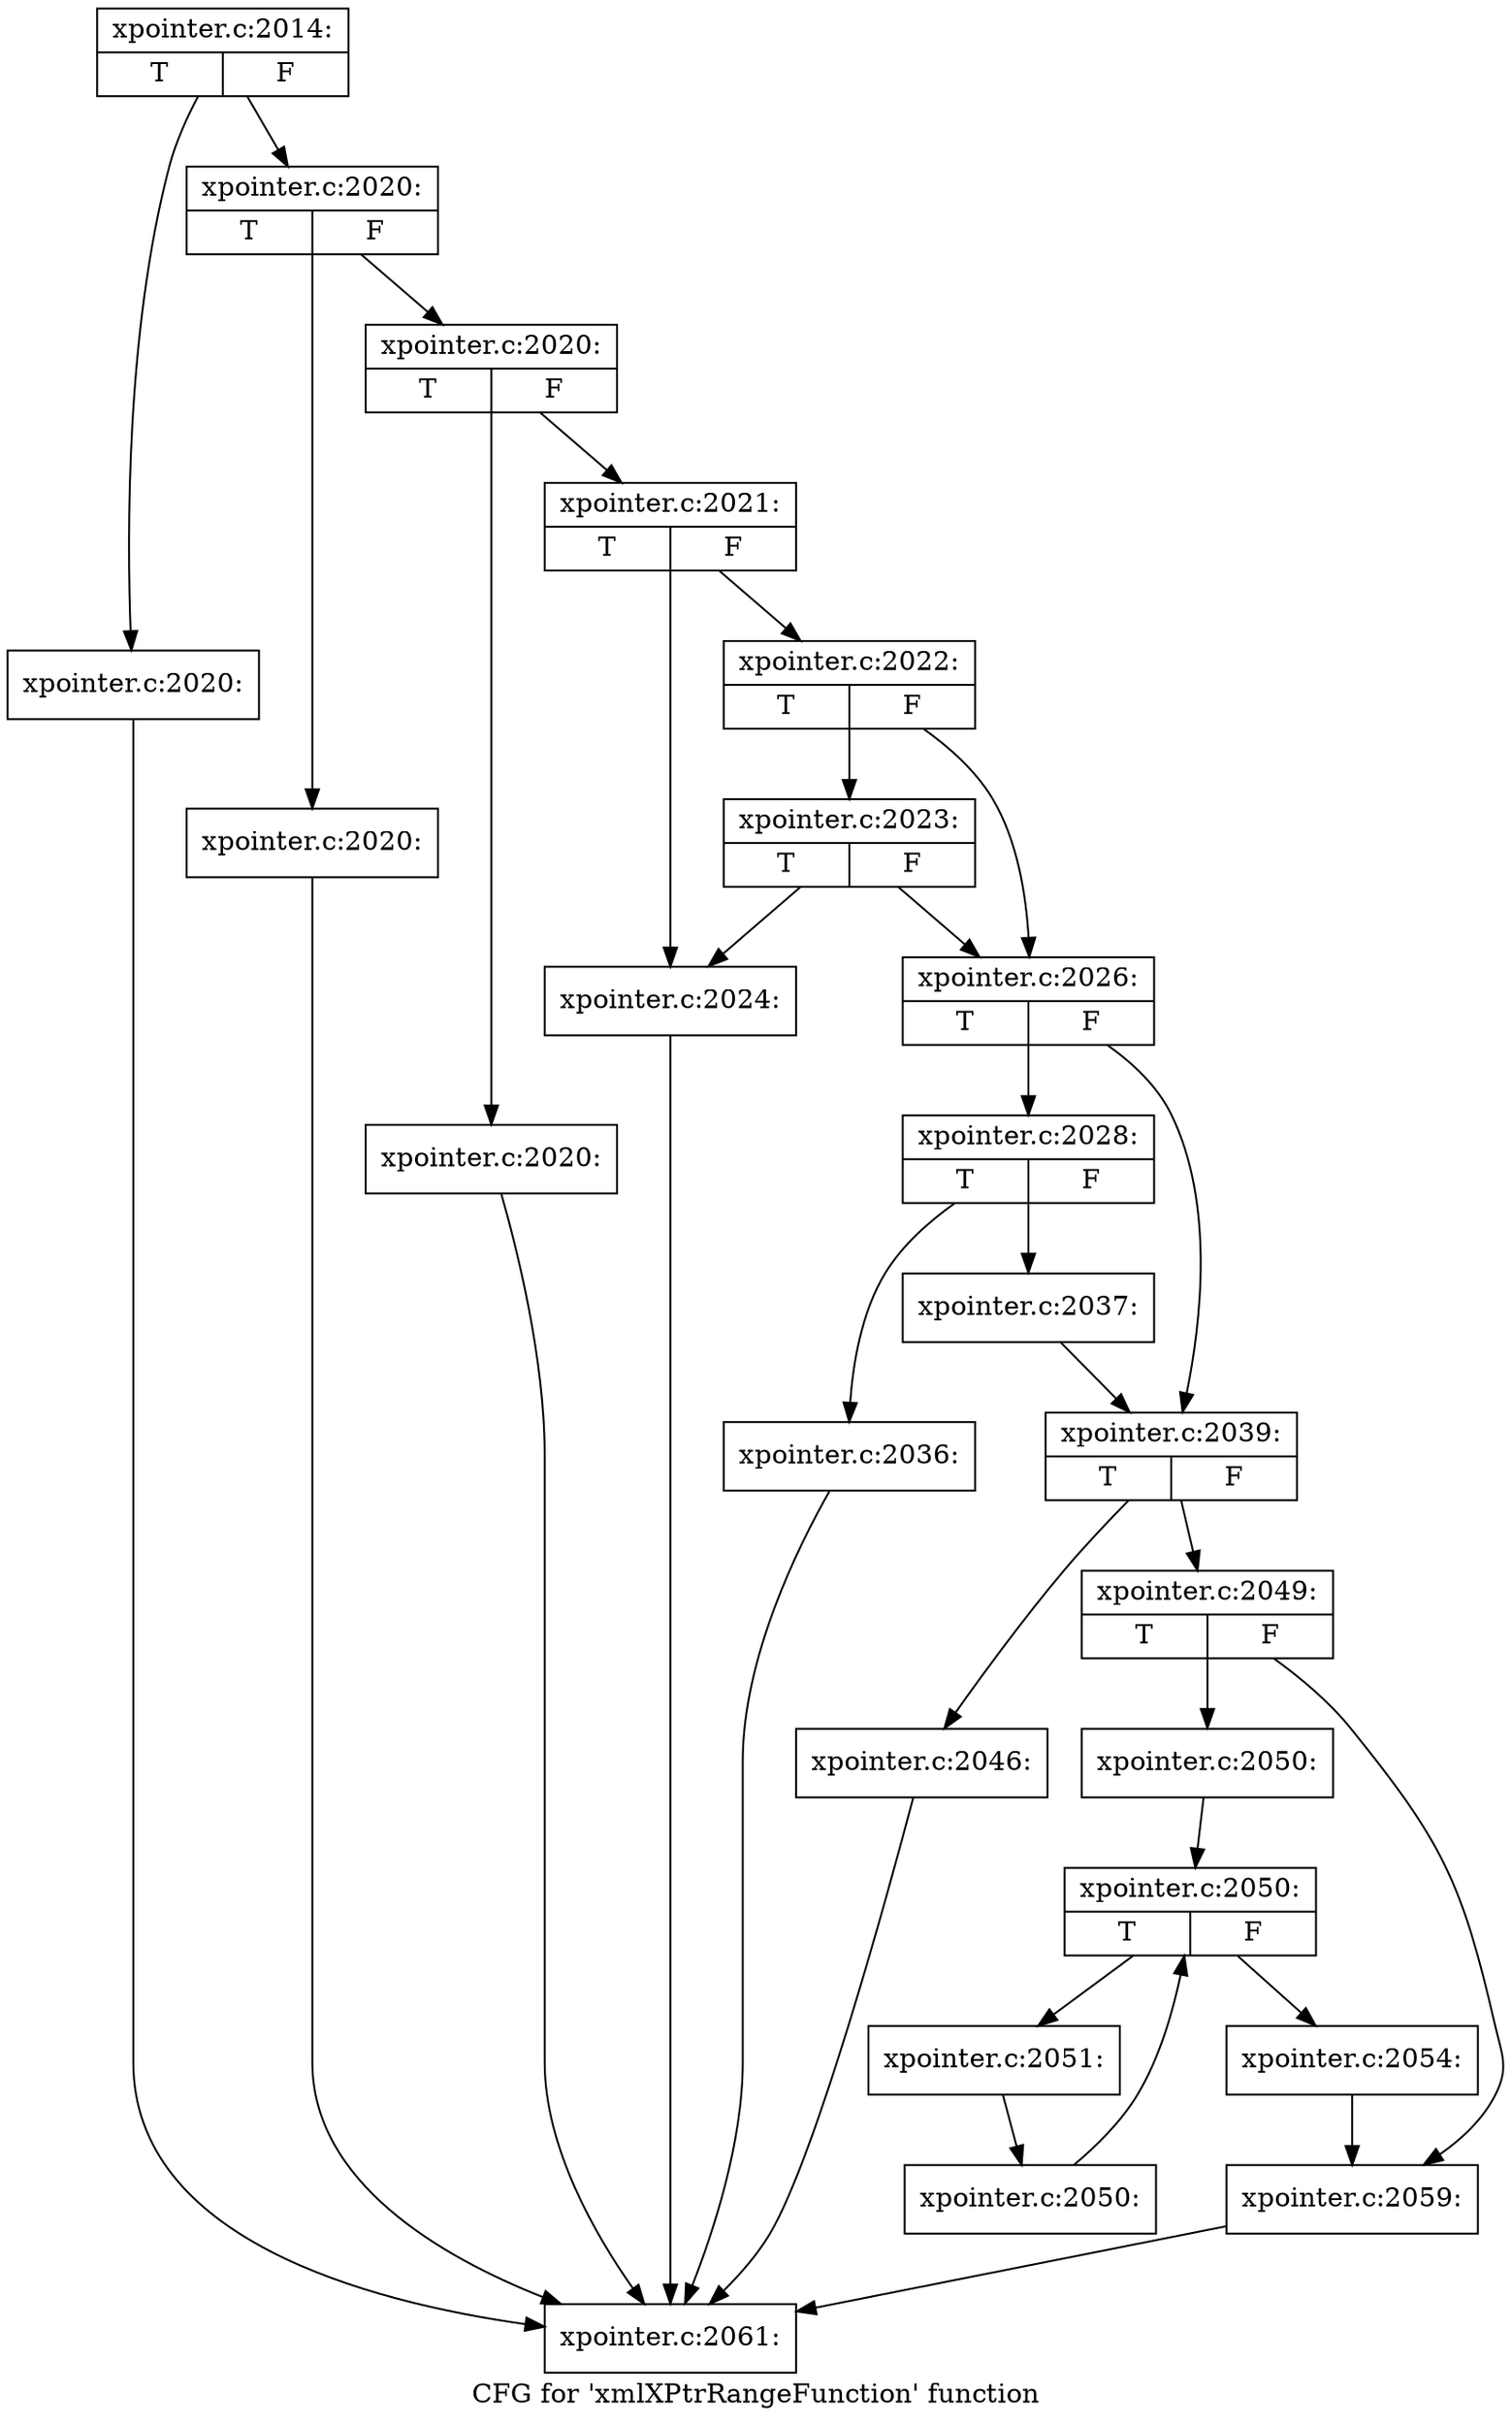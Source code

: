 digraph "CFG for 'xmlXPtrRangeFunction' function" {
	label="CFG for 'xmlXPtrRangeFunction' function";

	Node0x55f6905b66e0 [shape=record,label="{xpointer.c:2014:|{<s0>T|<s1>F}}"];
	Node0x55f6905b66e0 -> Node0x55f6905ba370;
	Node0x55f6905b66e0 -> Node0x55f6905ba3c0;
	Node0x55f6905ba370 [shape=record,label="{xpointer.c:2020:}"];
	Node0x55f6905ba370 -> Node0x55f6905b8fa0;
	Node0x55f6905ba3c0 [shape=record,label="{xpointer.c:2020:|{<s0>T|<s1>F}}"];
	Node0x55f6905ba3c0 -> Node0x55f6905ba650;
	Node0x55f6905ba3c0 -> Node0x55f6905ba6a0;
	Node0x55f6905ba650 [shape=record,label="{xpointer.c:2020:}"];
	Node0x55f6905ba650 -> Node0x55f6905b8fa0;
	Node0x55f6905ba6a0 [shape=record,label="{xpointer.c:2020:|{<s0>T|<s1>F}}"];
	Node0x55f6905ba6a0 -> Node0x55f6905baa00;
	Node0x55f6905ba6a0 -> Node0x55f6905baa50;
	Node0x55f6905baa00 [shape=record,label="{xpointer.c:2020:}"];
	Node0x55f6905baa00 -> Node0x55f6905b8fa0;
	Node0x55f6905baa50 [shape=record,label="{xpointer.c:2021:|{<s0>T|<s1>F}}"];
	Node0x55f6905baa50 -> Node0x55f6905bb050;
	Node0x55f6905baa50 -> Node0x55f6905bb0f0;
	Node0x55f6905bb0f0 [shape=record,label="{xpointer.c:2022:|{<s0>T|<s1>F}}"];
	Node0x55f6905bb0f0 -> Node0x55f6905bb540;
	Node0x55f6905bb0f0 -> Node0x55f6905bb0a0;
	Node0x55f6905bb540 [shape=record,label="{xpointer.c:2023:|{<s0>T|<s1>F}}"];
	Node0x55f6905bb540 -> Node0x55f6905bb050;
	Node0x55f6905bb540 -> Node0x55f6905bb0a0;
	Node0x55f6905bb050 [shape=record,label="{xpointer.c:2024:}"];
	Node0x55f6905bb050 -> Node0x55f6905b8fa0;
	Node0x55f6905bb0a0 [shape=record,label="{xpointer.c:2026:|{<s0>T|<s1>F}}"];
	Node0x55f6905bb0a0 -> Node0x55f6905bc310;
	Node0x55f6905bb0a0 -> Node0x55f6905bc360;
	Node0x55f6905bc310 [shape=record,label="{xpointer.c:2028:|{<s0>T|<s1>F}}"];
	Node0x55f6905bc310 -> Node0x55f6905bcf00;
	Node0x55f6905bc310 -> Node0x55f6905bcf50;
	Node0x55f6905bcf00 [shape=record,label="{xpointer.c:2036:}"];
	Node0x55f6905bcf00 -> Node0x55f6905b8fa0;
	Node0x55f6905bcf50 [shape=record,label="{xpointer.c:2037:}"];
	Node0x55f6905bcf50 -> Node0x55f6905bc360;
	Node0x55f6905bc360 [shape=record,label="{xpointer.c:2039:|{<s0>T|<s1>F}}"];
	Node0x55f6905bc360 -> Node0x55f6905bdbd0;
	Node0x55f6905bc360 -> Node0x55f6905bdc20;
	Node0x55f6905bdbd0 [shape=record,label="{xpointer.c:2046:}"];
	Node0x55f6905bdbd0 -> Node0x55f6905b8fa0;
	Node0x55f6905bdc20 [shape=record,label="{xpointer.c:2049:|{<s0>T|<s1>F}}"];
	Node0x55f6905bdc20 -> Node0x55f6905be360;
	Node0x55f6905bdc20 -> Node0x55f6905be3b0;
	Node0x55f6905be360 [shape=record,label="{xpointer.c:2050:}"];
	Node0x55f6905be360 -> Node0x55f6905be8a0;
	Node0x55f6905be8a0 [shape=record,label="{xpointer.c:2050:|{<s0>T|<s1>F}}"];
	Node0x55f6905be8a0 -> Node0x55f690541670;
	Node0x55f6905be8a0 -> Node0x55f6905be700;
	Node0x55f690541670 [shape=record,label="{xpointer.c:2051:}"];
	Node0x55f690541670 -> Node0x55f6905415e0;
	Node0x55f6905415e0 [shape=record,label="{xpointer.c:2050:}"];
	Node0x55f6905415e0 -> Node0x55f6905be8a0;
	Node0x55f6905be700 [shape=record,label="{xpointer.c:2054:}"];
	Node0x55f6905be700 -> Node0x55f6905be3b0;
	Node0x55f6905be3b0 [shape=record,label="{xpointer.c:2059:}"];
	Node0x55f6905be3b0 -> Node0x55f6905b8fa0;
	Node0x55f6905b8fa0 [shape=record,label="{xpointer.c:2061:}"];
}

